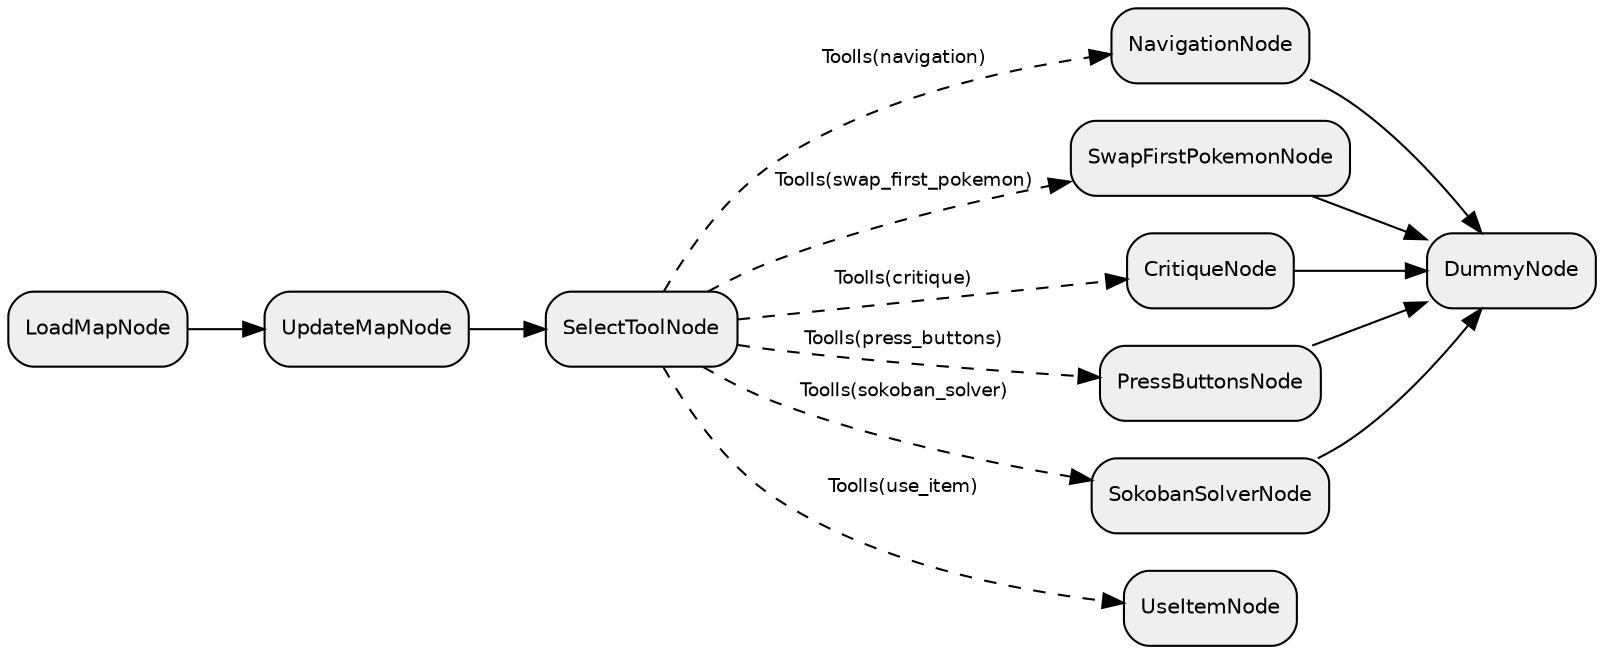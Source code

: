 digraph "subflow_WuhSkWKROqswTgmgqyiBb" {
  rankdir=LR;
  compound=true;
  node [shape=box, style="rounded,filled", fillcolor="#EFEFEF", fontname="Helvetica", fontsize=10];
  edge [fontname="Helvetica", fontsize=9];
  DHZNiLwDVRhk2LlPuPdAF [label="NavigationNode"];
  u0QU83TYY63shX4UB97co [label="SwapFirstPokemonNode"];
  AxwKNOqpQof5U253fdCpT [label="SelectToolNode"];
  V21Wa9KlJy1TBlxmpJrq6 [label="LoadMapNode"];
  AT4DwC7OdvPMaVqtK8uwF [label="DummyNode"];
  skxffpEZWywgtadEf1PXP [label="CritiqueNode"];
  ZOHCOBWHPv1yAYfxo9lf0 [label="PressButtonsNode"];
  "5iPZMDPQzrlEdsGUgHjEt" [label="UpdateMapNode"];
  H2qmSXelTW0zU2zSGUXub [label="SokobanSolverNode"];
  C5NgmycbYUNzEkhUz2Rr5 [label="UseItemNode"];
  V21Wa9KlJy1TBlxmpJrq6 -> "5iPZMDPQzrlEdsGUgHjEt" [style="solid"];
  "5iPZMDPQzrlEdsGUgHjEt" -> AxwKNOqpQof5U253fdCpT [style="solid"];
  AxwKNOqpQof5U253fdCpT -> ZOHCOBWHPv1yAYfxo9lf0 [style="dashed", label="ToolIs(press_buttons)"];
  AxwKNOqpQof5U253fdCpT -> DHZNiLwDVRhk2LlPuPdAF [style="dashed", label="ToolIs(navigation)"];
  AxwKNOqpQof5U253fdCpT -> u0QU83TYY63shX4UB97co [style="dashed", label="ToolIs(swap_first_pokemon)"];
  AxwKNOqpQof5U253fdCpT -> C5NgmycbYUNzEkhUz2Rr5 [style="dashed", label="ToolIs(use_item)"];
  AxwKNOqpQof5U253fdCpT -> H2qmSXelTW0zU2zSGUXub [style="dashed", label="ToolIs(sokoban_solver)"];
  AxwKNOqpQof5U253fdCpT -> skxffpEZWywgtadEf1PXP [style="dashed", label="ToolIs(critique)"];
  ZOHCOBWHPv1yAYfxo9lf0 -> AT4DwC7OdvPMaVqtK8uwF [style="solid"];
  DHZNiLwDVRhk2LlPuPdAF -> AT4DwC7OdvPMaVqtK8uwF [style="solid"];
  u0QU83TYY63shX4UB97co -> AT4DwC7OdvPMaVqtK8uwF [style="solid"];
  H2qmSXelTW0zU2zSGUXub -> AT4DwC7OdvPMaVqtK8uwF [style="solid"];
  skxffpEZWywgtadEf1PXP -> AT4DwC7OdvPMaVqtK8uwF [style="solid"];
}
